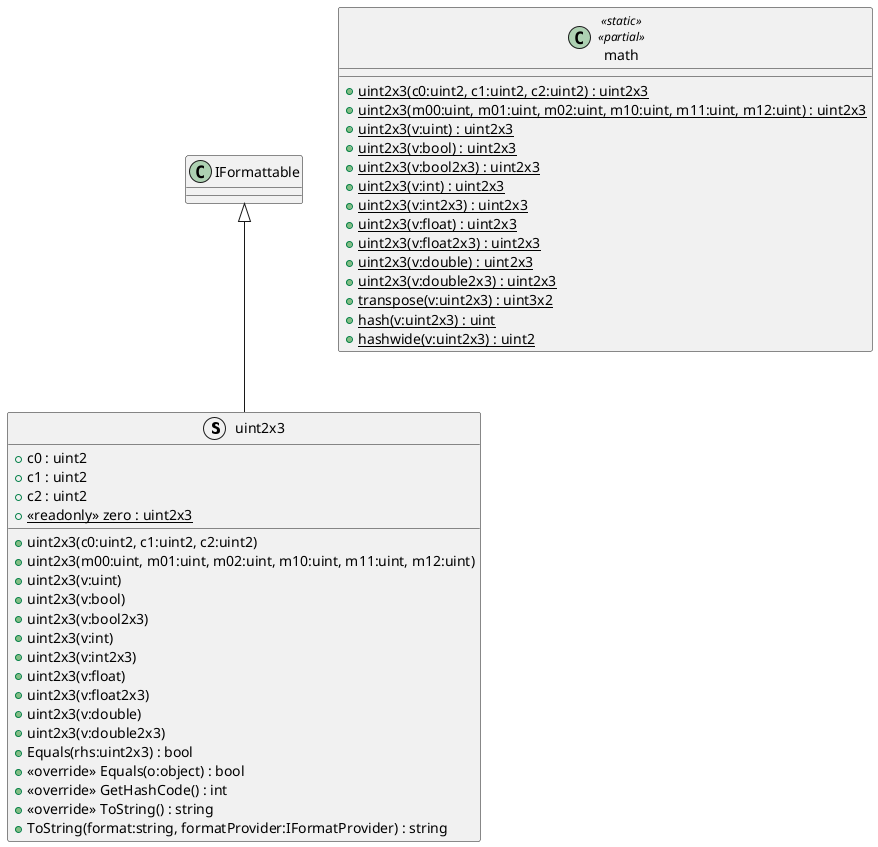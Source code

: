 @startuml
struct uint2x3 {
    + c0 : uint2
    + c1 : uint2
    + c2 : uint2
    + {static} <<readonly>> zero : uint2x3
    + uint2x3(c0:uint2, c1:uint2, c2:uint2)
    + uint2x3(m00:uint, m01:uint, m02:uint, m10:uint, m11:uint, m12:uint)
    + uint2x3(v:uint)
    + uint2x3(v:bool)
    + uint2x3(v:bool2x3)
    + uint2x3(v:int)
    + uint2x3(v:int2x3)
    + uint2x3(v:float)
    + uint2x3(v:float2x3)
    + uint2x3(v:double)
    + uint2x3(v:double2x3)
    + Equals(rhs:uint2x3) : bool
    + <<override>> Equals(o:object) : bool
    + <<override>> GetHashCode() : int
    + <<override>> ToString() : string
    + ToString(format:string, formatProvider:IFormatProvider) : string
}
class math <<static>> <<partial>> {
    + {static} uint2x3(c0:uint2, c1:uint2, c2:uint2) : uint2x3
    + {static} uint2x3(m00:uint, m01:uint, m02:uint, m10:uint, m11:uint, m12:uint) : uint2x3
    + {static} uint2x3(v:uint) : uint2x3
    + {static} uint2x3(v:bool) : uint2x3
    + {static} uint2x3(v:bool2x3) : uint2x3
    + {static} uint2x3(v:int) : uint2x3
    + {static} uint2x3(v:int2x3) : uint2x3
    + {static} uint2x3(v:float) : uint2x3
    + {static} uint2x3(v:float2x3) : uint2x3
    + {static} uint2x3(v:double) : uint2x3
    + {static} uint2x3(v:double2x3) : uint2x3
    + {static} transpose(v:uint2x3) : uint3x2
    + {static} hash(v:uint2x3) : uint
    + {static} hashwide(v:uint2x3) : uint2
}
IFormattable <|-- uint2x3
@enduml
